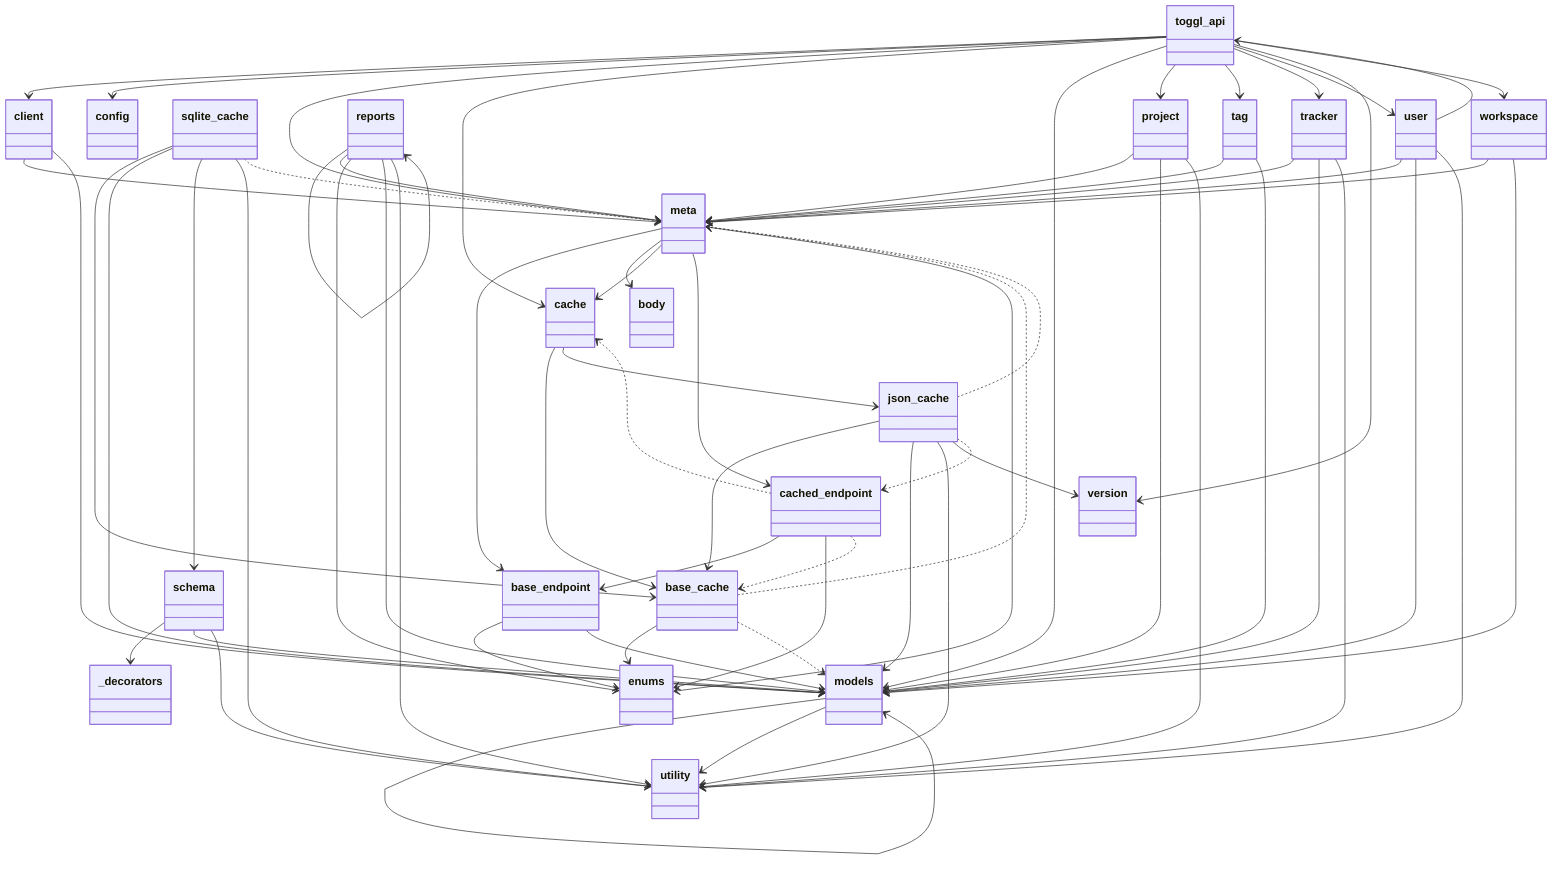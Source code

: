 classDiagram
  class toggl_api {
  }
  class client {
  }
  class config {
  }
  class meta {
  }
  class base_endpoint {
  }
  class body {
  }
  class cache {
  }
  class base_cache {
  }
  class json_cache {
  }
  class sqlite_cache {
  }
  class cached_endpoint {
  }
  class enums {
  }
  class models {
  }
  class _decorators {
  }
  class models {
  }
  class schema {
  }
  class project {
  }
  class reports {
  }
  class reports {
  }
  class tag {
  }
  class tracker {
  }
  class user {
  }
  class utility {
  }
  class version {
  }
  class workspace {
  }
  toggl_api --> client
  toggl_api --> config
  toggl_api --> meta
  toggl_api --> cache
  toggl_api --> models
  toggl_api --> project
  toggl_api --> tag
  toggl_api --> tracker
  toggl_api --> user
  toggl_api --> version
  toggl_api --> workspace
  client --> meta
  client --> models
  meta --> base_endpoint
  meta --> body
  meta --> cache
  meta --> cached_endpoint
  meta --> enums
  base_endpoint --> enums
  base_endpoint --> models
  cache --> base_cache
  cache --> json_cache
  base_cache --> enums
  json_cache --> base_cache
  json_cache --> models
  json_cache --> utility
  json_cache --> version
  sqlite_cache --> base_cache
  sqlite_cache --> models
  sqlite_cache --> schema
  sqlite_cache --> utility
  cached_endpoint --> base_endpoint
  cached_endpoint --> enums
  models --> models
  models --> utility
  schema --> _decorators
  schema --> models
  schema --> utility
  project --> meta
  project --> models
  project --> utility
  reports --> reports
  reports --> meta
  reports --> enums
  reports --> models
  reports --> utility
  tag --> meta
  tag --> models
  tracker --> meta
  tracker --> models
  tracker --> utility
  user --> toggl_api
  user --> meta
  user --> models
  user --> utility
  workspace --> meta
  workspace --> models
  base_cache ..> meta
  base_cache ..> models
  json_cache ..> meta
  json_cache ..> cached_endpoint
  sqlite_cache ..> meta
  cached_endpoint ..> cache
  cached_endpoint ..> base_cache